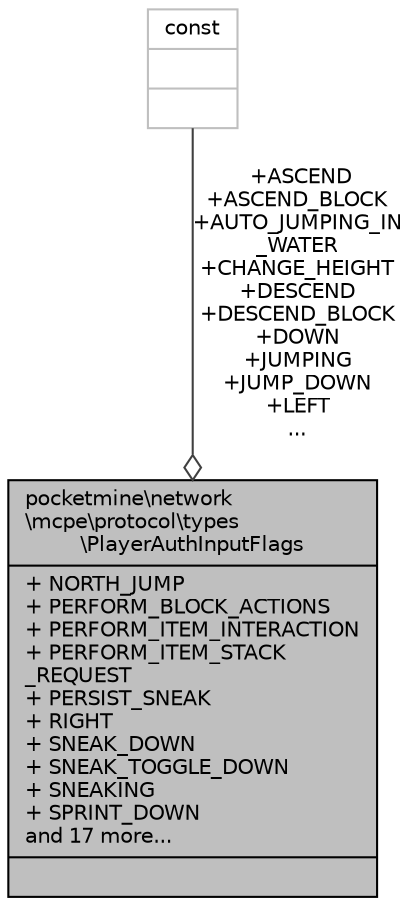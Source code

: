 digraph "pocketmine\network\mcpe\protocol\types\PlayerAuthInputFlags"
{
 // INTERACTIVE_SVG=YES
 // LATEX_PDF_SIZE
  edge [fontname="Helvetica",fontsize="10",labelfontname="Helvetica",labelfontsize="10"];
  node [fontname="Helvetica",fontsize="10",shape=record];
  Node1 [label="{pocketmine\\network\l\\mcpe\\protocol\\types\l\\PlayerAuthInputFlags\n|+ NORTH_JUMP\l+ PERFORM_BLOCK_ACTIONS\l+ PERFORM_ITEM_INTERACTION\l+ PERFORM_ITEM_STACK\l_REQUEST\l+ PERSIST_SNEAK\l+ RIGHT\l+ SNEAK_DOWN\l+ SNEAK_TOGGLE_DOWN\l+ SNEAKING\l+ SPRINT_DOWN\land 17 more...\l|}",height=0.2,width=0.4,color="black", fillcolor="grey75", style="filled", fontcolor="black",tooltip=" "];
  Node2 -> Node1 [color="grey25",fontsize="10",style="solid",label=" +ASCEND\n+ASCEND_BLOCK\n+AUTO_JUMPING_IN\l_WATER\n+CHANGE_HEIGHT\n+DESCEND\n+DESCEND_BLOCK\n+DOWN\n+JUMPING\n+JUMP_DOWN\n+LEFT\n..." ,arrowhead="odiamond",fontname="Helvetica"];
  Node2 [label="{const\n||}",height=0.2,width=0.4,color="grey75", fillcolor="white", style="filled",tooltip=" "];
}
